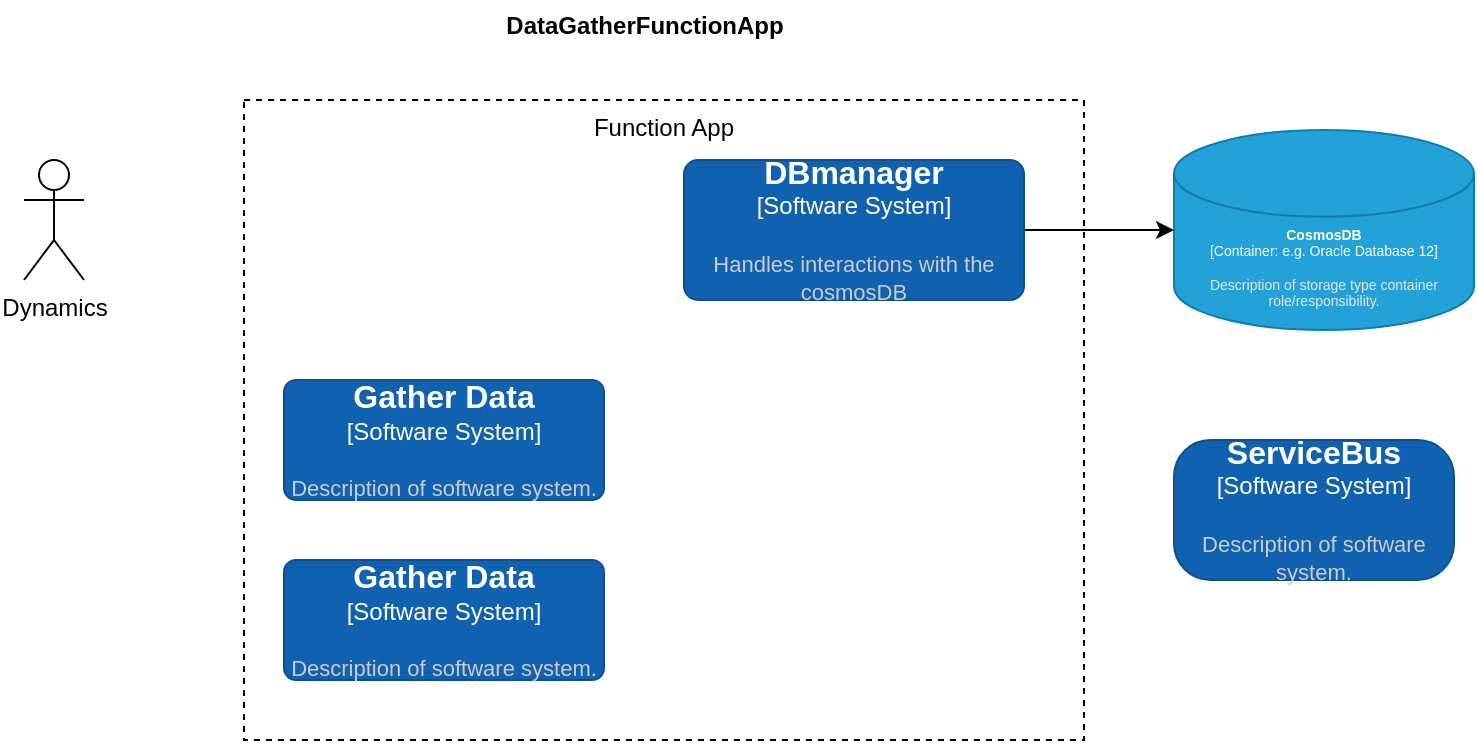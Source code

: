 <mxfile version="24.6.4" type="github">
  <diagram name="Page-1" id="M8YQ2Y3wWnpdGnxM81_x">
    <mxGraphModel dx="989" dy="509" grid="1" gridSize="10" guides="1" tooltips="1" connect="1" arrows="1" fold="1" page="1" pageScale="1" pageWidth="827" pageHeight="1169" math="0" shadow="0">
      <root>
        <mxCell id="0" />
        <mxCell id="1" parent="0" />
        <mxCell id="SHBWaALZ4KcCn02i7CwB-29" value="Function App" style="rounded=0;whiteSpace=wrap;html=1;verticalAlign=top;dashed=1;" vertex="1" parent="1">
          <mxGeometry x="160" y="60" width="420" height="320" as="geometry" />
        </mxCell>
        <mxCell id="SHBWaALZ4KcCn02i7CwB-2" value="DataGatherFunctionApp" style="text;align=center;fontStyle=1;verticalAlign=middle;spacingLeft=3;spacingRight=3;strokeColor=none;rotatable=0;points=[[0,0.5],[1,0.5]];portConstraint=eastwest;html=1;" vertex="1" parent="1">
          <mxGeometry x="320" y="10" width="80" height="26" as="geometry" />
        </mxCell>
        <mxCell id="SHBWaALZ4KcCn02i7CwB-30" value="Dynamics" style="shape=umlActor;verticalLabelPosition=bottom;verticalAlign=top;html=1;outlineConnect=0;" vertex="1" parent="1">
          <mxGeometry x="50" y="90" width="30" height="60" as="geometry" />
        </mxCell>
        <object placeholders="1" c4Name="CosmosDB" c4Type="Container" c4Technology="e.g. Oracle Database 12" c4Description="Description of storage type container role/responsibility." label="&lt;font style=&quot;font-size: 7px;&quot;&gt;&lt;b style=&quot;font-size: 7px;&quot;&gt;%c4Name%&lt;/b&gt;&lt;/font&gt;&lt;div style=&quot;font-size: 7px;&quot;&gt;[%c4Type%:&amp;nbsp;%c4Technology%]&lt;/div&gt;&lt;br style=&quot;font-size: 7px;&quot;&gt;&lt;div style=&quot;font-size: 7px;&quot;&gt;&lt;font style=&quot;font-size: 7px;&quot;&gt;&lt;font color=&quot;#E6E6E6&quot; style=&quot;font-size: 7px;&quot;&gt;%c4Description%&lt;/font&gt;&lt;/font&gt;&lt;/div&gt;" id="SHBWaALZ4KcCn02i7CwB-31">
          <mxCell style="shape=cylinder3;size=21.69;whiteSpace=wrap;html=1;boundedLbl=1;rounded=0;labelBackgroundColor=none;fillColor=#23A2D9;fontSize=7;fontColor=#ffffff;align=center;strokeColor=#0E7DAD;metaEdit=1;points=[[0.5,0,0],[1,0.25,0],[1,0.5,0],[1,0.75,0],[0.5,1,0],[0,0.75,0],[0,0.5,0],[0,0.25,0]];resizable=1;strokeWidth=1;movable=1;rotatable=1;deletable=1;editable=1;locked=0;connectable=1;" vertex="1" parent="1">
            <mxGeometry x="625" y="75" width="150" height="100" as="geometry" />
          </mxCell>
        </object>
        <object placeholders="1" c4Name="ServiceBus" c4Type="Software System" c4Description="Description of software system." label="&lt;font style=&quot;font-size: 16px&quot;&gt;&lt;b&gt;%c4Name%&lt;/b&gt;&lt;/font&gt;&lt;div&gt;[%c4Type%]&lt;/div&gt;&lt;br&gt;&lt;div&gt;&lt;font style=&quot;font-size: 11px&quot;&gt;&lt;font color=&quot;#cccccc&quot;&gt;%c4Description%&lt;/font&gt;&lt;/div&gt;" id="SHBWaALZ4KcCn02i7CwB-32">
          <mxCell style="rounded=1;whiteSpace=wrap;html=1;labelBackgroundColor=none;fillColor=#1061B0;fontColor=#ffffff;align=center;arcSize=26;strokeColor=#0D5091;metaEdit=1;resizable=1;points=[[0.25,0,0],[0.5,0,0],[0.75,0,0],[1,0.25,0],[1,0.5,0],[1,0.75,0],[0.75,1,0],[0.5,1,0],[0.25,1,0],[0,0.75,0],[0,0.5,0],[0,0.25,0]];resizeWidth=1;resizeHeight=1;" vertex="1" parent="1">
            <mxGeometry x="625" y="230" width="140" height="70" as="geometry" />
          </mxCell>
        </object>
        <mxCell id="SHBWaALZ4KcCn02i7CwB-36" style="edgeStyle=orthogonalEdgeStyle;rounded=0;orthogonalLoop=1;jettySize=auto;html=1;" edge="1" parent="1" source="SHBWaALZ4KcCn02i7CwB-33" target="SHBWaALZ4KcCn02i7CwB-31">
          <mxGeometry relative="1" as="geometry" />
        </mxCell>
        <object placeholders="1" c4Name="DBmanager" c4Type="Software System" c4Description="Handles interactions with the cosmosDB" label="&lt;font style=&quot;font-size: 16px&quot;&gt;&lt;b&gt;%c4Name%&lt;/b&gt;&lt;/font&gt;&lt;div&gt;[%c4Type%]&lt;/div&gt;&lt;br&gt;&lt;div&gt;&lt;font style=&quot;font-size: 11px&quot;&gt;&lt;font color=&quot;#cccccc&quot;&gt;%c4Description%&lt;/font&gt;&lt;/div&gt;" id="SHBWaALZ4KcCn02i7CwB-33">
          <mxCell style="rounded=1;whiteSpace=wrap;html=1;labelBackgroundColor=none;fillColor=#1061B0;fontColor=#ffffff;align=center;arcSize=10;strokeColor=#0D5091;metaEdit=1;resizable=1;points=[[0.25,0,0],[0.5,0,0],[0.75,0,0],[1,0.25,0],[1,0.5,0],[1,0.75,0],[0.75,1,0],[0.5,1,0],[0.25,1,0],[0,0.75,0],[0,0.5,0],[0,0.25,0]];autosize=0;" vertex="1" parent="1">
            <mxGeometry x="380" y="90" width="170" height="70" as="geometry" />
          </mxCell>
        </object>
        <object placeholders="1" c4Name="Gather Data" c4Type="Software System" c4Description="Description of software system." label="&lt;font style=&quot;font-size: 16px&quot;&gt;&lt;b&gt;%c4Name%&lt;/b&gt;&lt;/font&gt;&lt;div&gt;[%c4Type%]&lt;/div&gt;&lt;br&gt;&lt;div&gt;&lt;font style=&quot;font-size: 11px&quot;&gt;&lt;font color=&quot;#cccccc&quot;&gt;%c4Description%&lt;/font&gt;&lt;/div&gt;" id="SHBWaALZ4KcCn02i7CwB-34">
          <mxCell style="rounded=1;whiteSpace=wrap;html=1;labelBackgroundColor=none;fillColor=#1061B0;fontColor=#ffffff;align=center;arcSize=10;strokeColor=#0D5091;metaEdit=1;resizable=1;points=[[0.25,0,0],[0.5,0,0],[0.75,0,0],[1,0.25,0],[1,0.5,0],[1,0.75,0],[0.75,1,0],[0.5,1,0],[0.25,1,0],[0,0.75,0],[0,0.5,0],[0,0.25,0]];autosize=0;" vertex="1" parent="1">
            <mxGeometry x="180" y="290" width="160" height="60" as="geometry" />
          </mxCell>
        </object>
        <object placeholders="1" c4Name="Gather Data" c4Type="Software System" c4Description="Description of software system." label="&lt;font style=&quot;font-size: 16px&quot;&gt;&lt;b&gt;%c4Name%&lt;/b&gt;&lt;/font&gt;&lt;div&gt;[%c4Type%]&lt;/div&gt;&lt;br&gt;&lt;div&gt;&lt;font style=&quot;font-size: 11px&quot;&gt;&lt;font color=&quot;#cccccc&quot;&gt;%c4Description%&lt;/font&gt;&lt;/div&gt;" id="SHBWaALZ4KcCn02i7CwB-35">
          <mxCell style="rounded=1;whiteSpace=wrap;html=1;labelBackgroundColor=none;fillColor=#1061B0;fontColor=#ffffff;align=center;arcSize=10;strokeColor=#0D5091;metaEdit=1;resizable=1;points=[[0.25,0,0],[0.5,0,0],[0.75,0,0],[1,0.25,0],[1,0.5,0],[1,0.75,0],[0.75,1,0],[0.5,1,0],[0.25,1,0],[0,0.75,0],[0,0.5,0],[0,0.25,0]];autosize=0;" vertex="1" parent="1">
            <mxGeometry x="180" y="200" width="160" height="60" as="geometry" />
          </mxCell>
        </object>
      </root>
    </mxGraphModel>
  </diagram>
</mxfile>
